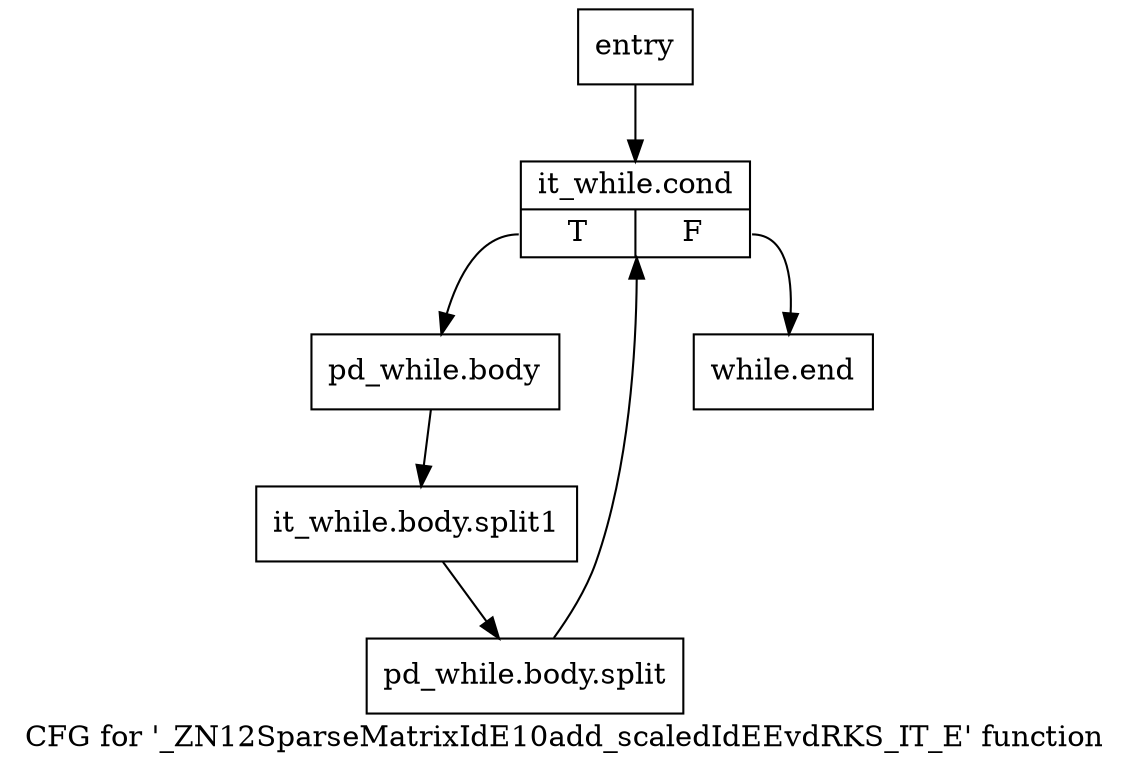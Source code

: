 digraph "CFG for '_ZN12SparseMatrixIdE10add_scaledIdEEvdRKS_IT_E' function" {
	label="CFG for '_ZN12SparseMatrixIdE10add_scaledIdEEvdRKS_IT_E' function";

	Node0x241c910 [shape=record,label="{entry}"];
	Node0x241c910 -> Node0x241c960;
	Node0x241c960 [shape=record,label="{it_while.cond|{<s0>T|<s1>F}}"];
	Node0x241c960:s0 -> Node0x241c9b0;
	Node0x241c960:s1 -> Node0x241ca00;
	Node0x241c9b0 [shape=record,label="{pd_while.body}"];
	Node0x241c9b0 -> Node0xb1a7e00;
	Node0xb1a7e00 [shape=record,label="{it_while.body.split1}"];
	Node0xb1a7e00 -> Node0xb171ad0;
	Node0xb171ad0 [shape=record,label="{pd_while.body.split}"];
	Node0xb171ad0 -> Node0x241c960;
	Node0x241ca00 [shape=record,label="{while.end}"];
}
